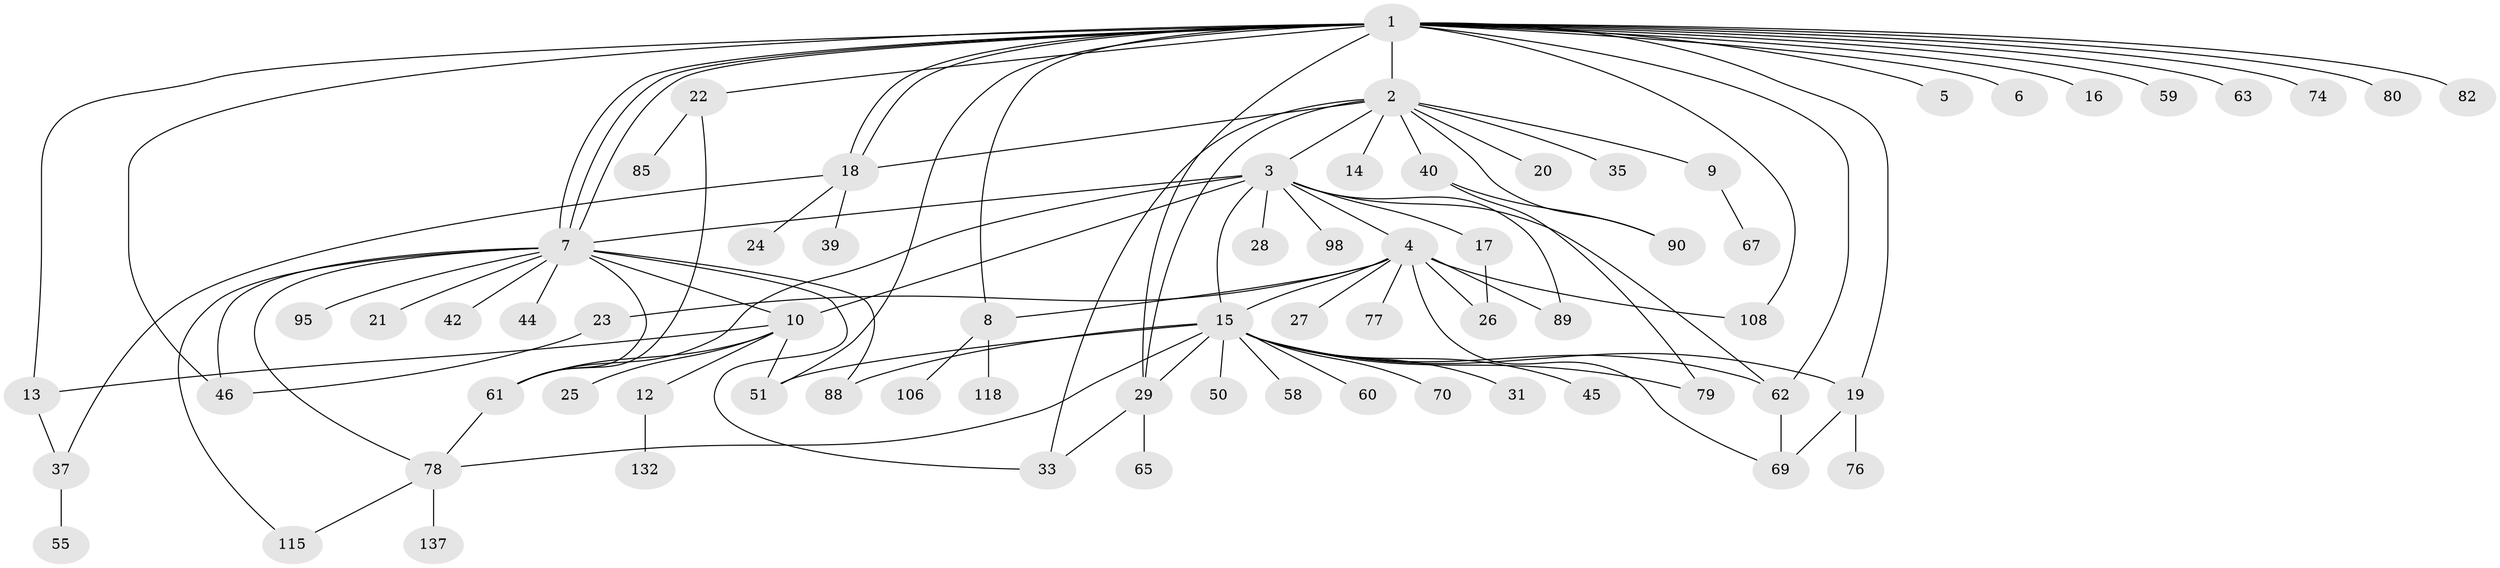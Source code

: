// original degree distribution, {23: 0.0070921985815602835, 11: 0.014184397163120567, 12: 0.0070921985815602835, 9: 0.014184397163120567, 2: 0.2127659574468085, 3: 0.11347517730496454, 15: 0.0070921985815602835, 5: 0.02127659574468085, 10: 0.0070921985815602835, 1: 0.5106382978723404, 6: 0.028368794326241134, 4: 0.04964539007092199, 7: 0.0070921985815602835}
// Generated by graph-tools (version 1.1) at 2025/14/03/09/25 04:14:34]
// undirected, 70 vertices, 104 edges
graph export_dot {
graph [start="1"]
  node [color=gray90,style=filled];
  1;
  2;
  3;
  4 [super="+52+11"];
  5 [super="+57"];
  6 [super="+56+101"];
  7 [super="+48"];
  8 [super="+54"];
  9 [super="+87"];
  10 [super="+36+81+126+138"];
  12;
  13 [super="+121"];
  14 [super="+103+100"];
  15 [super="+47+30+34+53+38+73"];
  16;
  17 [super="+94"];
  18;
  19 [super="+84"];
  20;
  21;
  22 [super="+92"];
  23 [super="+72+49"];
  24;
  25;
  26 [super="+66"];
  27;
  28;
  29 [super="+93"];
  31;
  33 [super="+104+43"];
  35;
  37 [super="+124+113+96+68+41"];
  39;
  40 [super="+71"];
  42;
  44;
  45;
  46 [super="+97"];
  50;
  51 [super="+64"];
  55 [super="+135"];
  58;
  59;
  60;
  61 [super="+110+119+117+116+86"];
  62 [super="+120+75"];
  63 [super="+114"];
  65 [super="+111"];
  67;
  69;
  70;
  74;
  76;
  77;
  78 [super="+112"];
  79;
  80;
  82;
  85;
  88;
  89;
  90 [super="+99"];
  95;
  98;
  106;
  108;
  115;
  118;
  132;
  137;
  1 -- 2;
  1 -- 5;
  1 -- 6;
  1 -- 7;
  1 -- 7;
  1 -- 7;
  1 -- 8;
  1 -- 13;
  1 -- 16;
  1 -- 18;
  1 -- 18;
  1 -- 22;
  1 -- 59;
  1 -- 62;
  1 -- 63;
  1 -- 74;
  1 -- 80;
  1 -- 82;
  1 -- 108;
  1 -- 51;
  1 -- 29;
  1 -- 46;
  1 -- 19;
  2 -- 3;
  2 -- 9;
  2 -- 14;
  2 -- 18;
  2 -- 20;
  2 -- 29;
  2 -- 33;
  2 -- 35;
  2 -- 40;
  2 -- 90;
  3 -- 4;
  3 -- 7;
  3 -- 10;
  3 -- 15 [weight=2];
  3 -- 17;
  3 -- 28;
  3 -- 61;
  3 -- 62;
  3 -- 89;
  3 -- 98;
  4 -- 26;
  4 -- 27;
  4 -- 69;
  4 -- 89;
  4 -- 108;
  4 -- 77;
  4 -- 8;
  4 -- 23;
  4 -- 15;
  7 -- 10;
  7 -- 21;
  7 -- 42;
  7 -- 44;
  7 -- 78;
  7 -- 95;
  7 -- 115;
  7 -- 61;
  7 -- 88;
  7 -- 46;
  7 -- 33;
  8 -- 106;
  8 -- 118;
  9 -- 67;
  10 -- 12;
  10 -- 25;
  10 -- 61;
  10 -- 51;
  10 -- 13;
  12 -- 132;
  13 -- 37;
  15 -- 19;
  15 -- 78;
  15 -- 60;
  15 -- 70;
  15 -- 45;
  15 -- 79;
  15 -- 50;
  15 -- 51;
  15 -- 58;
  15 -- 29 [weight=2];
  15 -- 31;
  15 -- 62;
  15 -- 88;
  17 -- 26;
  18 -- 24;
  18 -- 37;
  18 -- 39;
  19 -- 69;
  19 -- 76;
  22 -- 85;
  22 -- 61;
  23 -- 46;
  29 -- 65;
  29 -- 33;
  37 -- 55;
  40 -- 90;
  40 -- 79;
  61 -- 78;
  62 -- 69;
  78 -- 115;
  78 -- 137;
}
